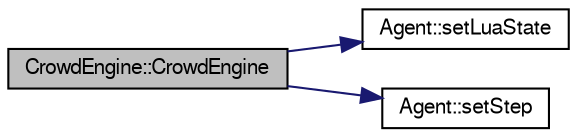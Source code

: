 digraph "CrowdEngine::CrowdEngine"
{
  edge [fontname="FreeSans",fontsize="10",labelfontname="FreeSans",labelfontsize="10"];
  node [fontname="FreeSans",fontsize="10",shape=record];
  rankdir="LR";
  Node1 [label="CrowdEngine::CrowdEngine",height=0.2,width=0.4,color="black", fillcolor="grey75", style="filled" fontcolor="black"];
  Node1 -> Node2 [color="midnightblue",fontsize="10",style="solid",fontname="FreeSans"];
  Node2 [label="Agent::setLuaState",height=0.2,width=0.4,color="black", fillcolor="white", style="filled",URL="$class_agent.html#afb9462a325dbc88e92d8eea1c5a2482c"];
  Node1 -> Node3 [color="midnightblue",fontsize="10",style="solid",fontname="FreeSans"];
  Node3 [label="Agent::setStep",height=0.2,width=0.4,color="black", fillcolor="white", style="filled",URL="$class_agent.html#a0a97cadd909ee47f3e8c5d4404694314"];
}

